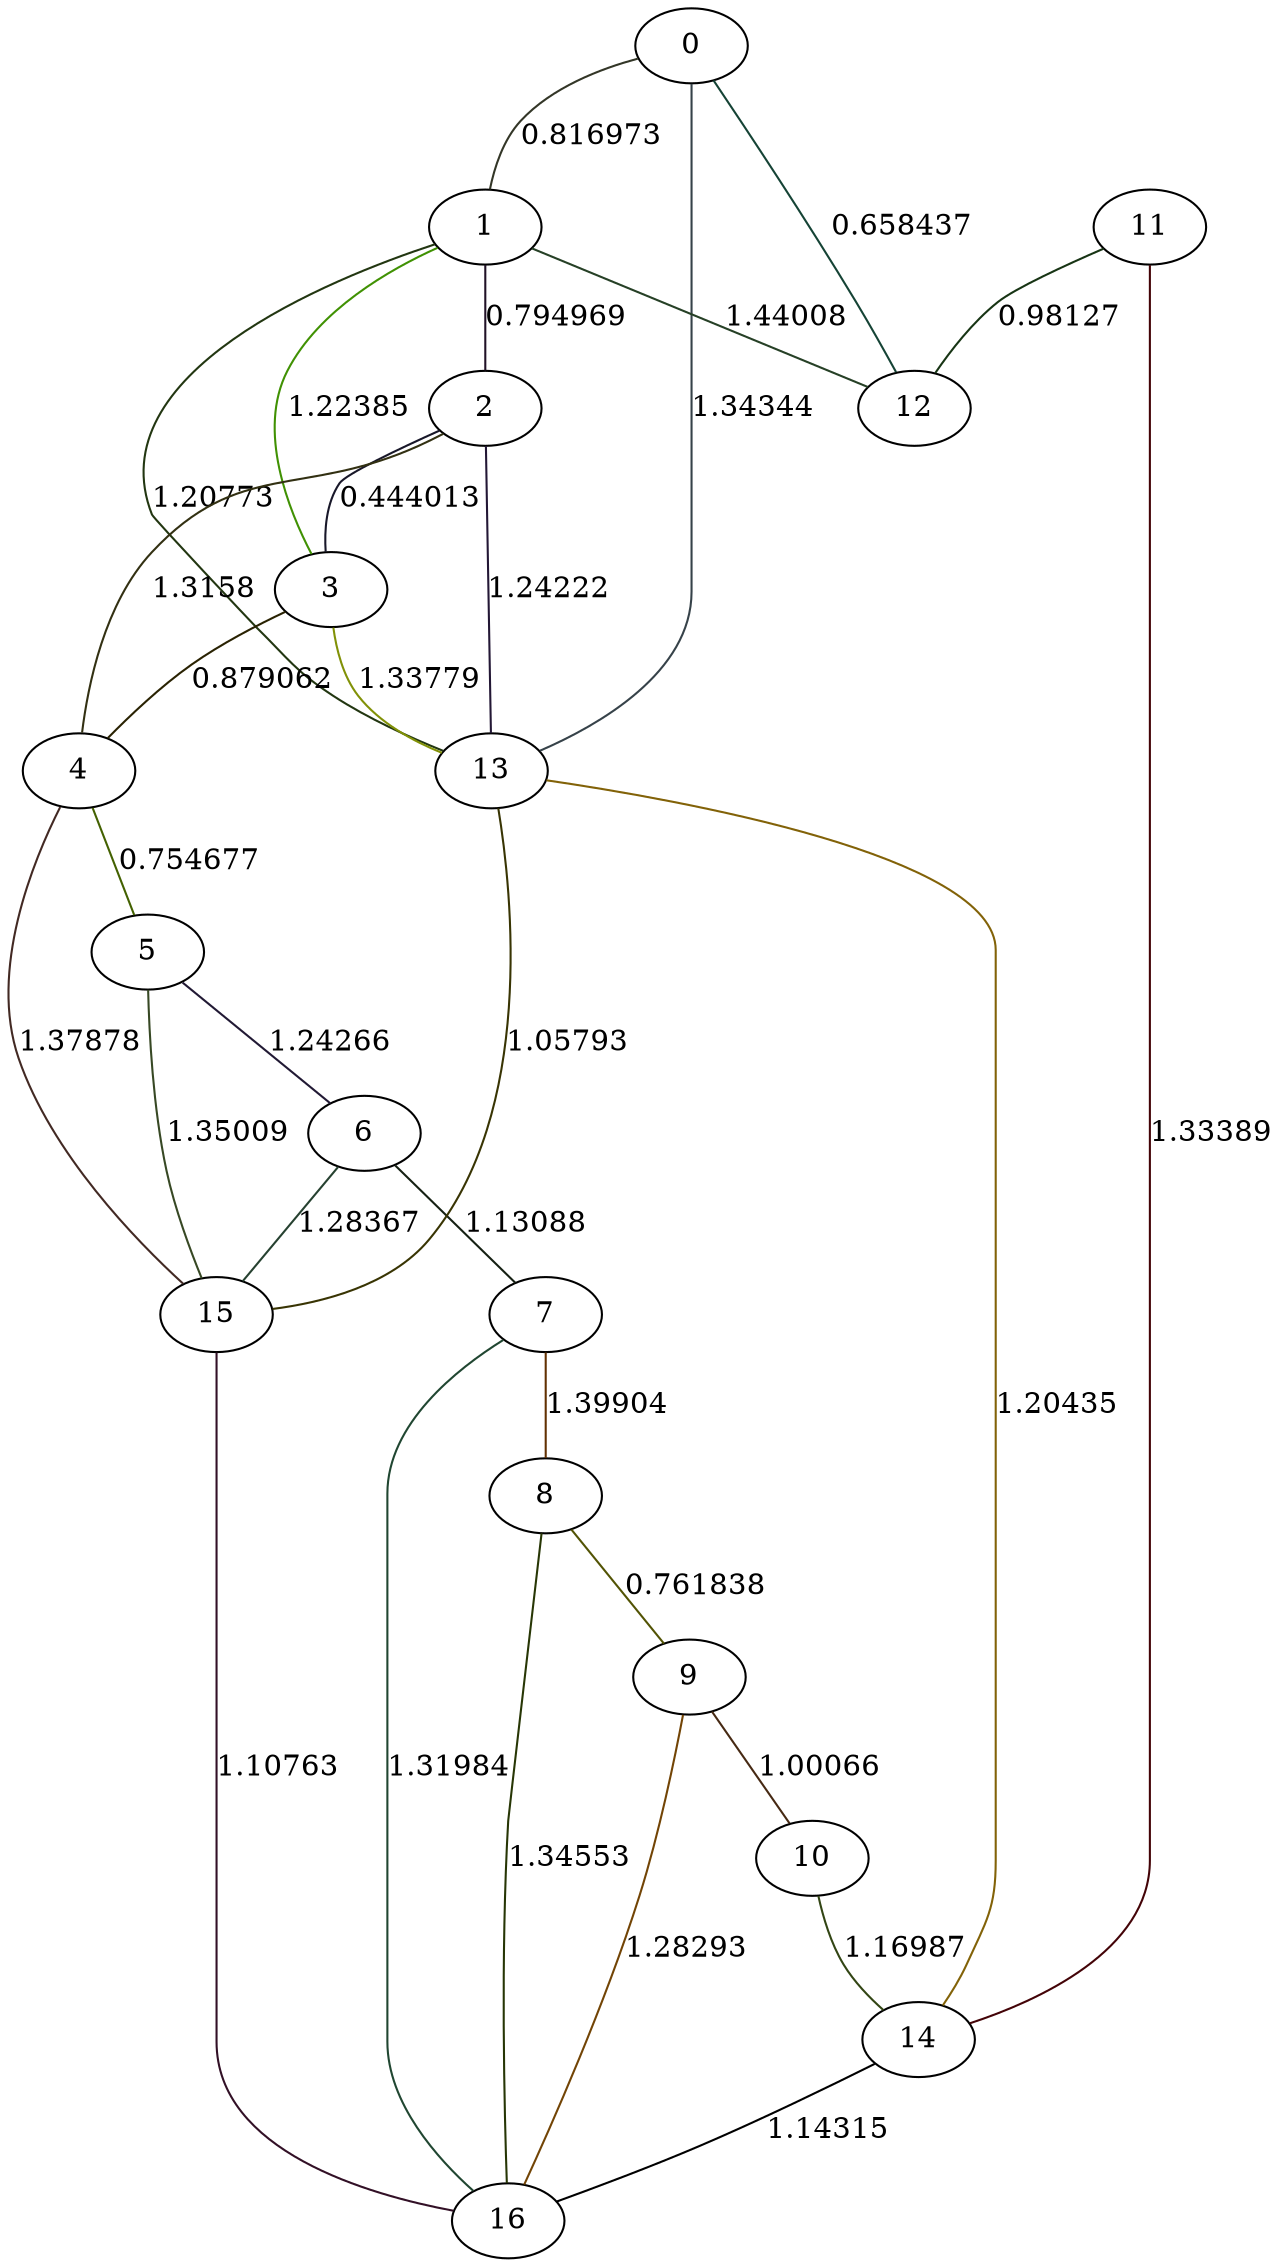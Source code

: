 graph G {
0;
1;
2;
3;
4;
5;
6;
7;
8;
9;
10;
11;
12;
13;
14;
15;
16;
0 -- 1 [label="0.816973", color="#333627"];
0 -- 12 [label="0.658437", color="#154335"];
0 -- 13 [label="1.34344", color="#364249"];
1 -- 2 [label="0.794969", color="#211227"];
1 -- 3 [label="1.22385", color="#40913"];
1 -- 12 [label="1.44008", color="#264026"];
1 -- 13 [label="1.20773", color="#223611"];
2 -- 3 [label="0.444013", color="#181729"];
2 -- 4 [label="1.3158", color="#323012"];
2 -- 13 [label="1.24222", color="#231735"];
3 -- 4 [label="0.879062", color="#29222"];
3 -- 13 [label="1.33779", color="#81917"];
4 -- 5 [label="0.754677", color="#43611"];
4 -- 15 [label="1.37878", color="#422923"];
5 -- 6 [label="1.24266", color="#211934"];
5 -- 15 [label="1.35009", color="#374824"];
6 -- 7 [label="1.13088", color="#152013"];
6 -- 15 [label="1.28367", color="#264130"];
7 -- 8 [label="1.39904", color="#62312"];
7 -- 16 [label="1.31984", color="#204631"];
8 -- 9 [label="0.761838", color="#52534"];
8 -- 16 [label="1.34553", color="#27365"];
9 -- 10 [label="1.00066", color="#462913"];
9 -- 16 [label="1.28293", color="#72445"];
10 -- 14 [label="1.16987", color="#324514"];
11 -- 12 [label="0.98127", color="#173414"];
11 -- 14 [label="1.33389", color="#43037"];
13 -- 14 [label="1.20435", color="#82628"];
13 -- 15 [label="1.05793", color="#38343"];
14 -- 16 [label="1.14315", color="#1449"];
15 -- 16 [label="1.10763", color="#321026"];
}